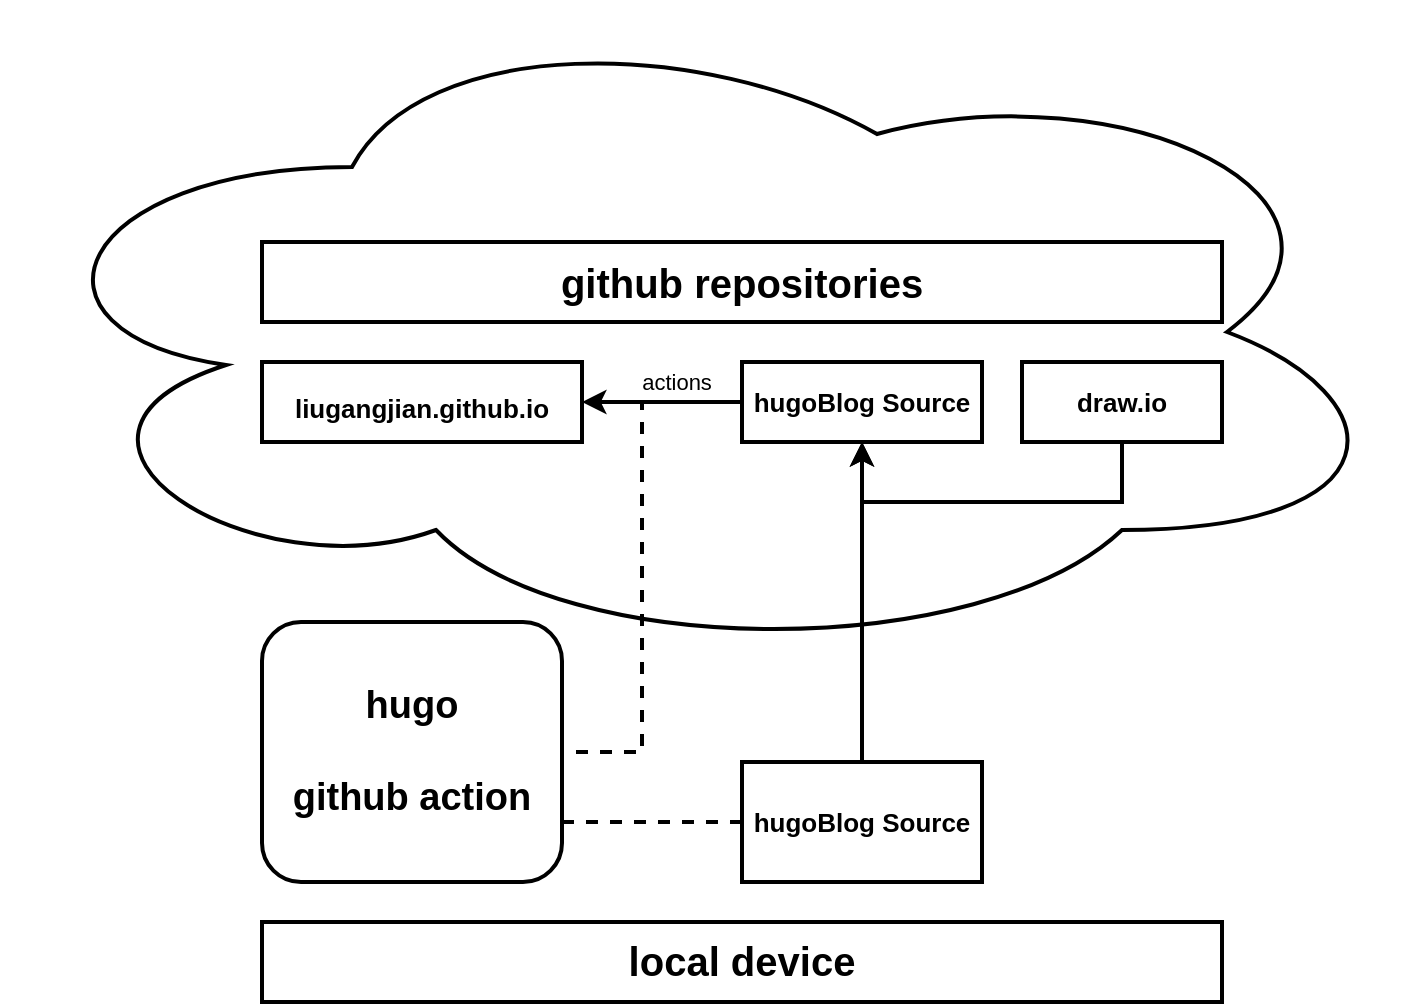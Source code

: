<mxfile version="16.4.3" type="github">
  <diagram id="8suITTV-QxFtMzTHUn1g" name="Page-1">
    <mxGraphModel dx="782" dy="1676" grid="1" gridSize="10" guides="1" tooltips="1" connect="1" arrows="1" fold="1" page="1" pageScale="1" pageWidth="827" pageHeight="1169" math="0" shadow="0">
      <root>
        <mxCell id="0" />
        <mxCell id="1" parent="0" />
        <mxCell id="dA-IOLJsgwA-pLQc5Exa-7" value="" style="ellipse;shape=cloud;whiteSpace=wrap;html=1;fontSize=13;strokeWidth=2;fillColor=none;" vertex="1" parent="1">
          <mxGeometry x="30" y="-40" width="700" height="330" as="geometry" />
        </mxCell>
        <mxCell id="dA-IOLJsgwA-pLQc5Exa-1" value="&lt;b&gt;&lt;font style=&quot;font-size: 20px&quot;&gt;github repositories&lt;/font&gt;&lt;/b&gt;" style="rounded=0;whiteSpace=wrap;html=1;strokeWidth=2;" vertex="1" parent="1">
          <mxGeometry x="160" y="80" width="480" height="40" as="geometry" />
        </mxCell>
        <mxCell id="dA-IOLJsgwA-pLQc5Exa-2" value="&lt;font style=&quot;font-size: 13px&quot;&gt;&lt;b&gt;liugangjian.github.io&lt;/b&gt;&lt;/font&gt;" style="rounded=0;whiteSpace=wrap;html=1;fontSize=20;strokeWidth=2;" vertex="1" parent="1">
          <mxGeometry x="160" y="140" width="160" height="40" as="geometry" />
        </mxCell>
        <mxCell id="dA-IOLJsgwA-pLQc5Exa-11" style="edgeStyle=orthogonalEdgeStyle;rounded=0;orthogonalLoop=1;jettySize=auto;html=1;exitX=0;exitY=0.5;exitDx=0;exitDy=0;fontSize=13;strokeWidth=2;" edge="1" parent="1" source="dA-IOLJsgwA-pLQc5Exa-3" target="dA-IOLJsgwA-pLQc5Exa-2">
          <mxGeometry relative="1" as="geometry" />
        </mxCell>
        <mxCell id="dA-IOLJsgwA-pLQc5Exa-14" style="edgeStyle=orthogonalEdgeStyle;rounded=0;orthogonalLoop=1;jettySize=auto;html=1;exitX=0;exitY=0.5;exitDx=0;exitDy=0;entryX=1;entryY=0.5;entryDx=0;entryDy=0;fontSize=19;strokeWidth=2;endArrow=none;endFill=0;dashed=1;" edge="1" parent="1" source="dA-IOLJsgwA-pLQc5Exa-3" target="dA-IOLJsgwA-pLQc5Exa-13">
          <mxGeometry relative="1" as="geometry">
            <Array as="points">
              <mxPoint x="350" y="160" />
              <mxPoint x="350" y="335" />
            </Array>
          </mxGeometry>
        </mxCell>
        <mxCell id="dA-IOLJsgwA-pLQc5Exa-23" value="&lt;font style=&quot;font-size: 11px ; font-weight: normal&quot;&gt;actions&lt;/font&gt;" style="edgeLabel;html=1;align=center;verticalAlign=middle;resizable=0;points=[];fontSize=20;fontStyle=1" vertex="1" connectable="0" parent="dA-IOLJsgwA-pLQc5Exa-14">
          <mxGeometry x="-0.639" y="-6" relative="1" as="geometry">
            <mxPoint x="15" y="-8" as="offset" />
          </mxGeometry>
        </mxCell>
        <mxCell id="dA-IOLJsgwA-pLQc5Exa-3" value="&lt;b&gt;hugoBlog Source&lt;/b&gt;" style="rounded=0;whiteSpace=wrap;html=1;fontSize=13;strokeWidth=2;" vertex="1" parent="1">
          <mxGeometry x="400" y="140" width="120" height="40" as="geometry" />
        </mxCell>
        <mxCell id="dA-IOLJsgwA-pLQc5Exa-12" style="edgeStyle=orthogonalEdgeStyle;rounded=0;orthogonalLoop=1;jettySize=auto;html=1;exitX=0.5;exitY=1;exitDx=0;exitDy=0;fontSize=13;entryX=0.5;entryY=1;entryDx=0;entryDy=0;strokeWidth=2;" edge="1" parent="1" source="dA-IOLJsgwA-pLQc5Exa-4" target="dA-IOLJsgwA-pLQc5Exa-3">
          <mxGeometry relative="1" as="geometry">
            <mxPoint x="430" y="190" as="targetPoint" />
            <Array as="points">
              <mxPoint x="590" y="210" />
              <mxPoint x="460" y="210" />
            </Array>
          </mxGeometry>
        </mxCell>
        <mxCell id="dA-IOLJsgwA-pLQc5Exa-4" value="&lt;b&gt;draw.io&lt;/b&gt;" style="rounded=0;whiteSpace=wrap;html=1;fontSize=13;strokeWidth=2;" vertex="1" parent="1">
          <mxGeometry x="540" y="140" width="100" height="40" as="geometry" />
        </mxCell>
        <mxCell id="dA-IOLJsgwA-pLQc5Exa-10" style="edgeStyle=orthogonalEdgeStyle;rounded=0;orthogonalLoop=1;jettySize=auto;html=1;exitX=0.5;exitY=0;exitDx=0;exitDy=0;entryX=0.5;entryY=1;entryDx=0;entryDy=0;fontSize=13;strokeWidth=2;" edge="1" parent="1" source="dA-IOLJsgwA-pLQc5Exa-9" target="dA-IOLJsgwA-pLQc5Exa-3">
          <mxGeometry relative="1" as="geometry" />
        </mxCell>
        <mxCell id="dA-IOLJsgwA-pLQc5Exa-18" style="edgeStyle=orthogonalEdgeStyle;rounded=0;orthogonalLoop=1;jettySize=auto;html=1;exitX=0;exitY=0.5;exitDx=0;exitDy=0;entryX=1;entryY=0.769;entryDx=0;entryDy=0;entryPerimeter=0;dashed=1;fontSize=19;endArrow=none;endFill=0;strokeWidth=2;" edge="1" parent="1" source="dA-IOLJsgwA-pLQc5Exa-9" target="dA-IOLJsgwA-pLQc5Exa-13">
          <mxGeometry relative="1" as="geometry" />
        </mxCell>
        <mxCell id="dA-IOLJsgwA-pLQc5Exa-9" value="&lt;b&gt;hugoBlog Source&lt;/b&gt;" style="rounded=0;whiteSpace=wrap;html=1;fontSize=13;strokeWidth=2;" vertex="1" parent="1">
          <mxGeometry x="400" y="340" width="120" height="60" as="geometry" />
        </mxCell>
        <mxCell id="dA-IOLJsgwA-pLQc5Exa-13" value="&lt;b style=&quot;font-size: 19px&quot;&gt;hugo&lt;br&gt;&lt;br&gt;github action&lt;/b&gt;" style="rounded=1;whiteSpace=wrap;html=1;fontSize=13;strokeWidth=2;fillColor=none;" vertex="1" parent="1">
          <mxGeometry x="160" y="270" width="150" height="130" as="geometry" />
        </mxCell>
        <mxCell id="dA-IOLJsgwA-pLQc5Exa-19" value="&lt;b&gt;&lt;font style=&quot;font-size: 20px&quot;&gt;local device&lt;/font&gt;&lt;/b&gt;" style="rounded=0;whiteSpace=wrap;html=1;fontSize=19;strokeWidth=2;fillColor=none;" vertex="1" parent="1">
          <mxGeometry x="160" y="420" width="480" height="40" as="geometry" />
        </mxCell>
      </root>
    </mxGraphModel>
  </diagram>
</mxfile>
